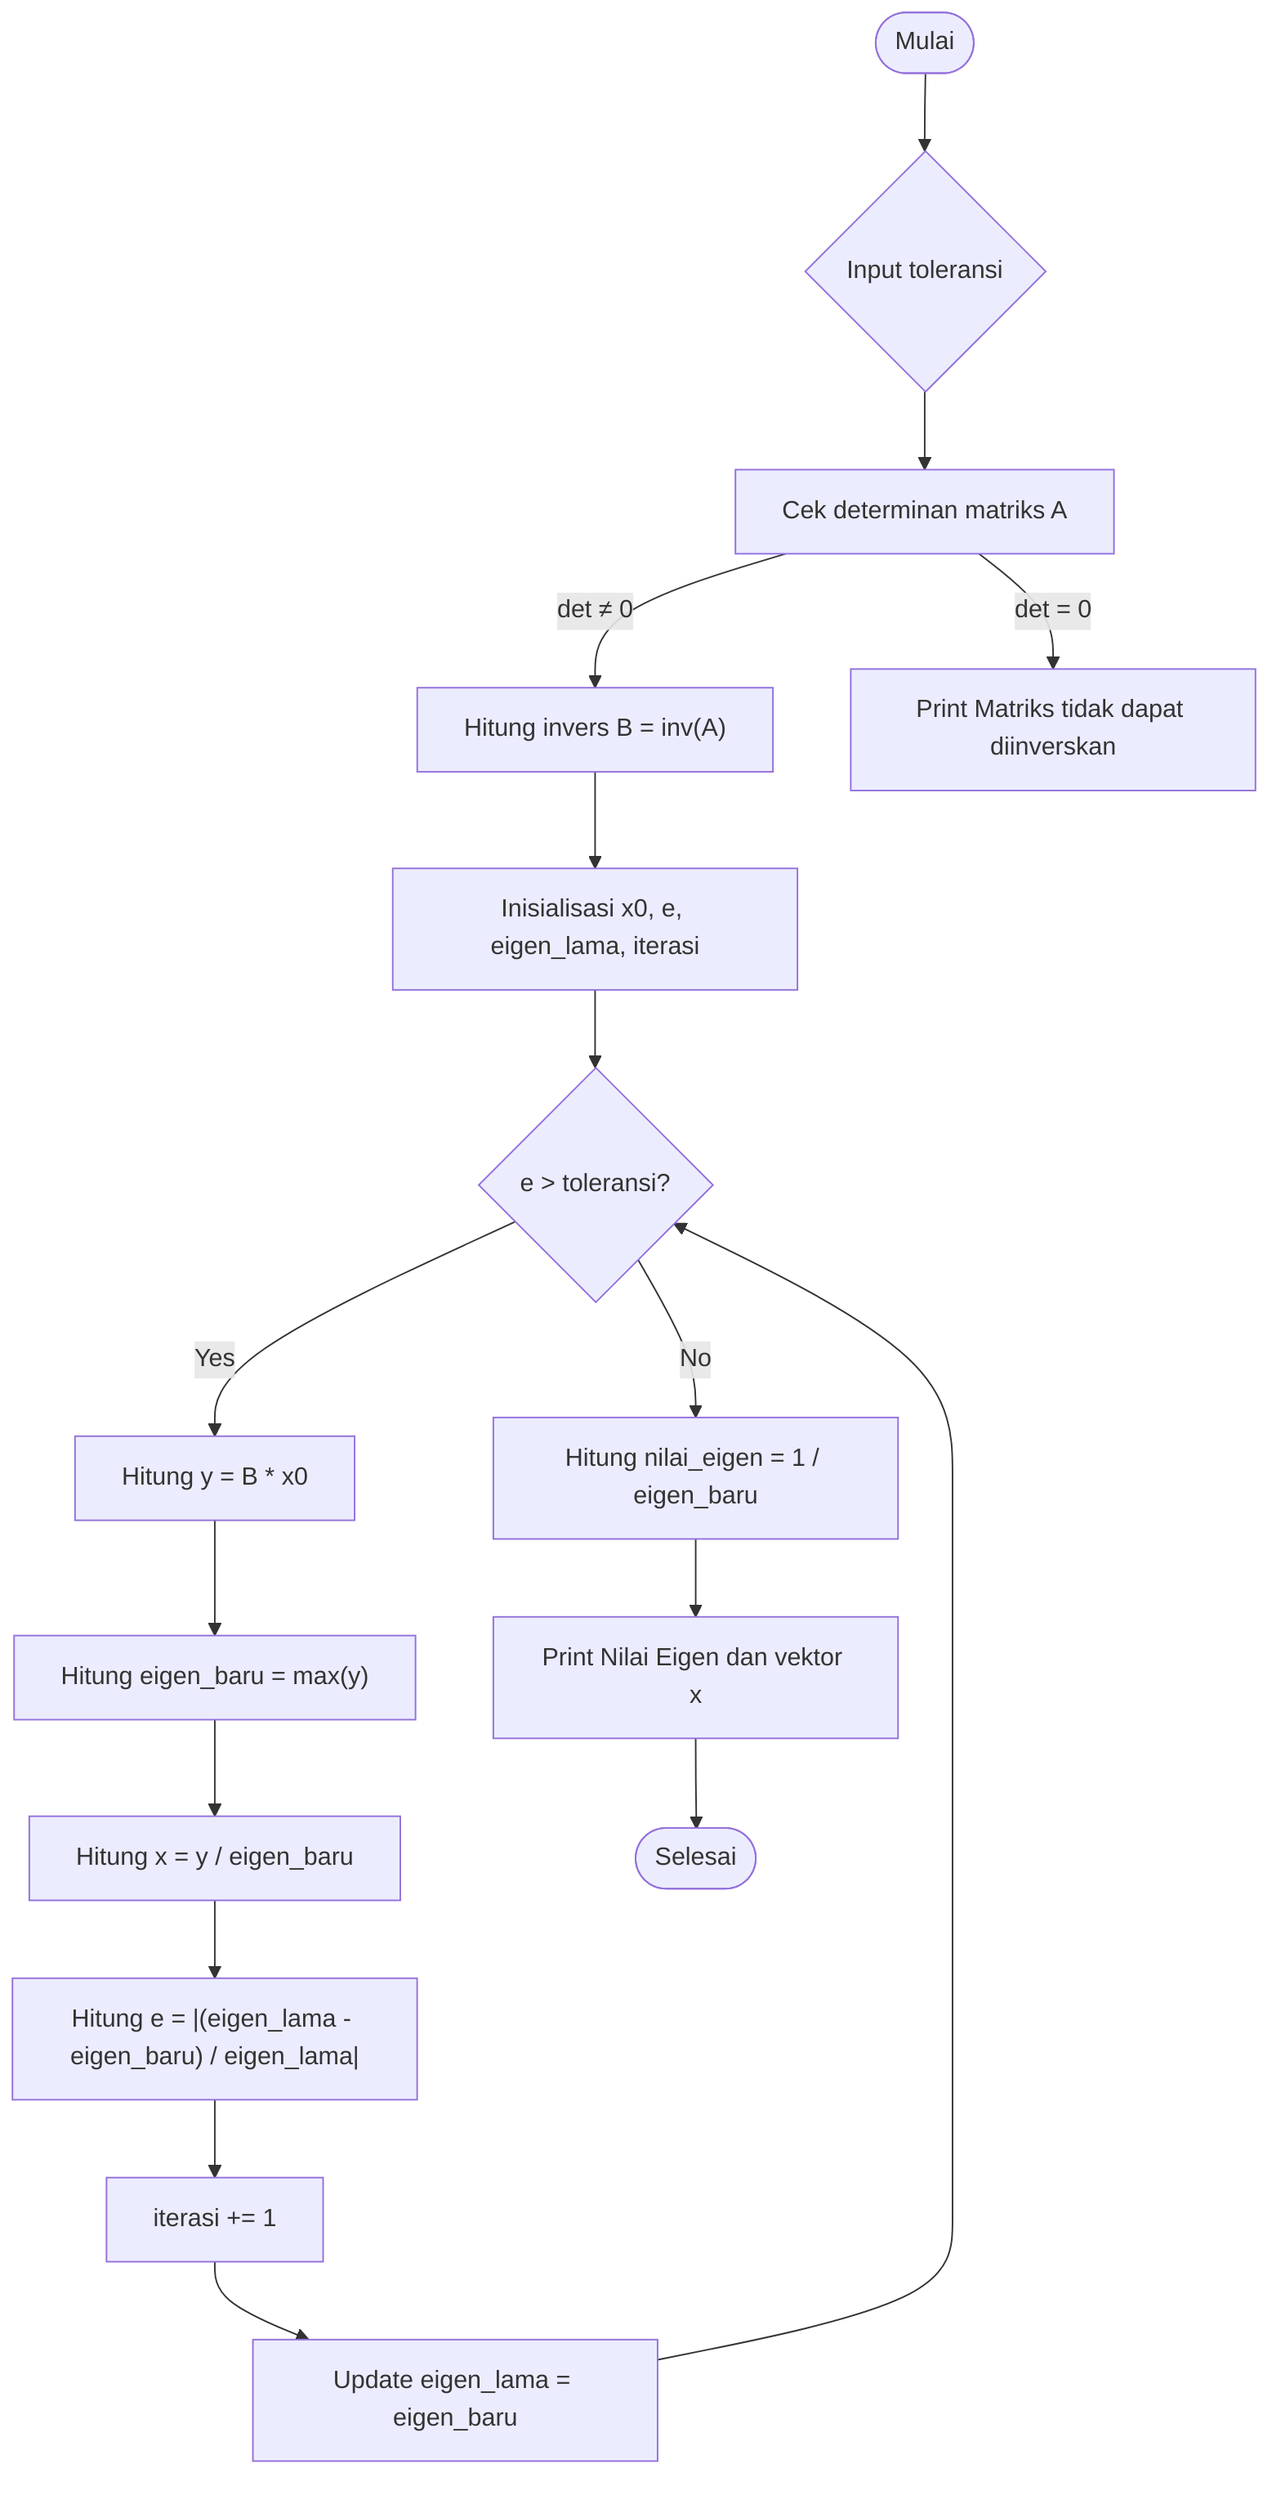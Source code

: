 graph TD
  A([Mulai]) --> B{"Input toleransi"}
  B --> C["Cek determinan matriks A"]
  C -->|det ≠ 0| D["Hitung invers B = inv(A)"]
  C -->|det = 0| Z["Print "Matriks tidak dapat diinverskan""]
  D --> E["Inisialisasi x0, e, eigen_lama, iterasi"]
  E --> F{"e > toleransi?"}
  F -- Yes --> G["Hitung y = B * x0"]
  G --> H["Hitung eigen_baru = max(y)"]
  H --> I["Hitung x = y / eigen_baru"]
  I --> J["Hitung e = |(eigen_lama - eigen_baru) / eigen_lama|"]
  J --> K["iterasi += 1"]
  K --> L["Update eigen_lama = eigen_baru"]
  L --> F
  F -- No --> M["Hitung nilai_eigen = 1 / eigen_baru"]
  M --> N["Print Nilai Eigen dan vektor x"]
  N --> O([Selesai])